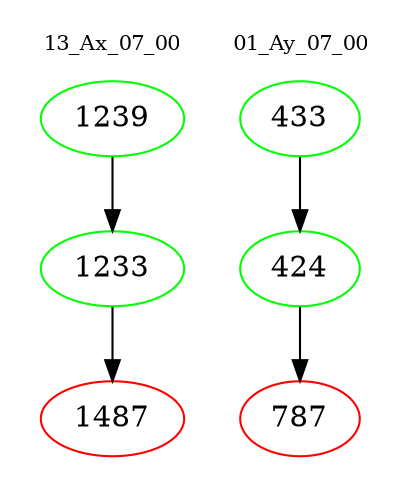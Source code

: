 digraph{
subgraph cluster_0 {
color = white
label = "13_Ax_07_00";
fontsize=10;
T0_1239 [label="1239", color="green"]
T0_1239 -> T0_1233 [color="black"]
T0_1233 [label="1233", color="green"]
T0_1233 -> T0_1487 [color="black"]
T0_1487 [label="1487", color="red"]
}
subgraph cluster_1 {
color = white
label = "01_Ay_07_00";
fontsize=10;
T1_433 [label="433", color="green"]
T1_433 -> T1_424 [color="black"]
T1_424 [label="424", color="green"]
T1_424 -> T1_787 [color="black"]
T1_787 [label="787", color="red"]
}
}
